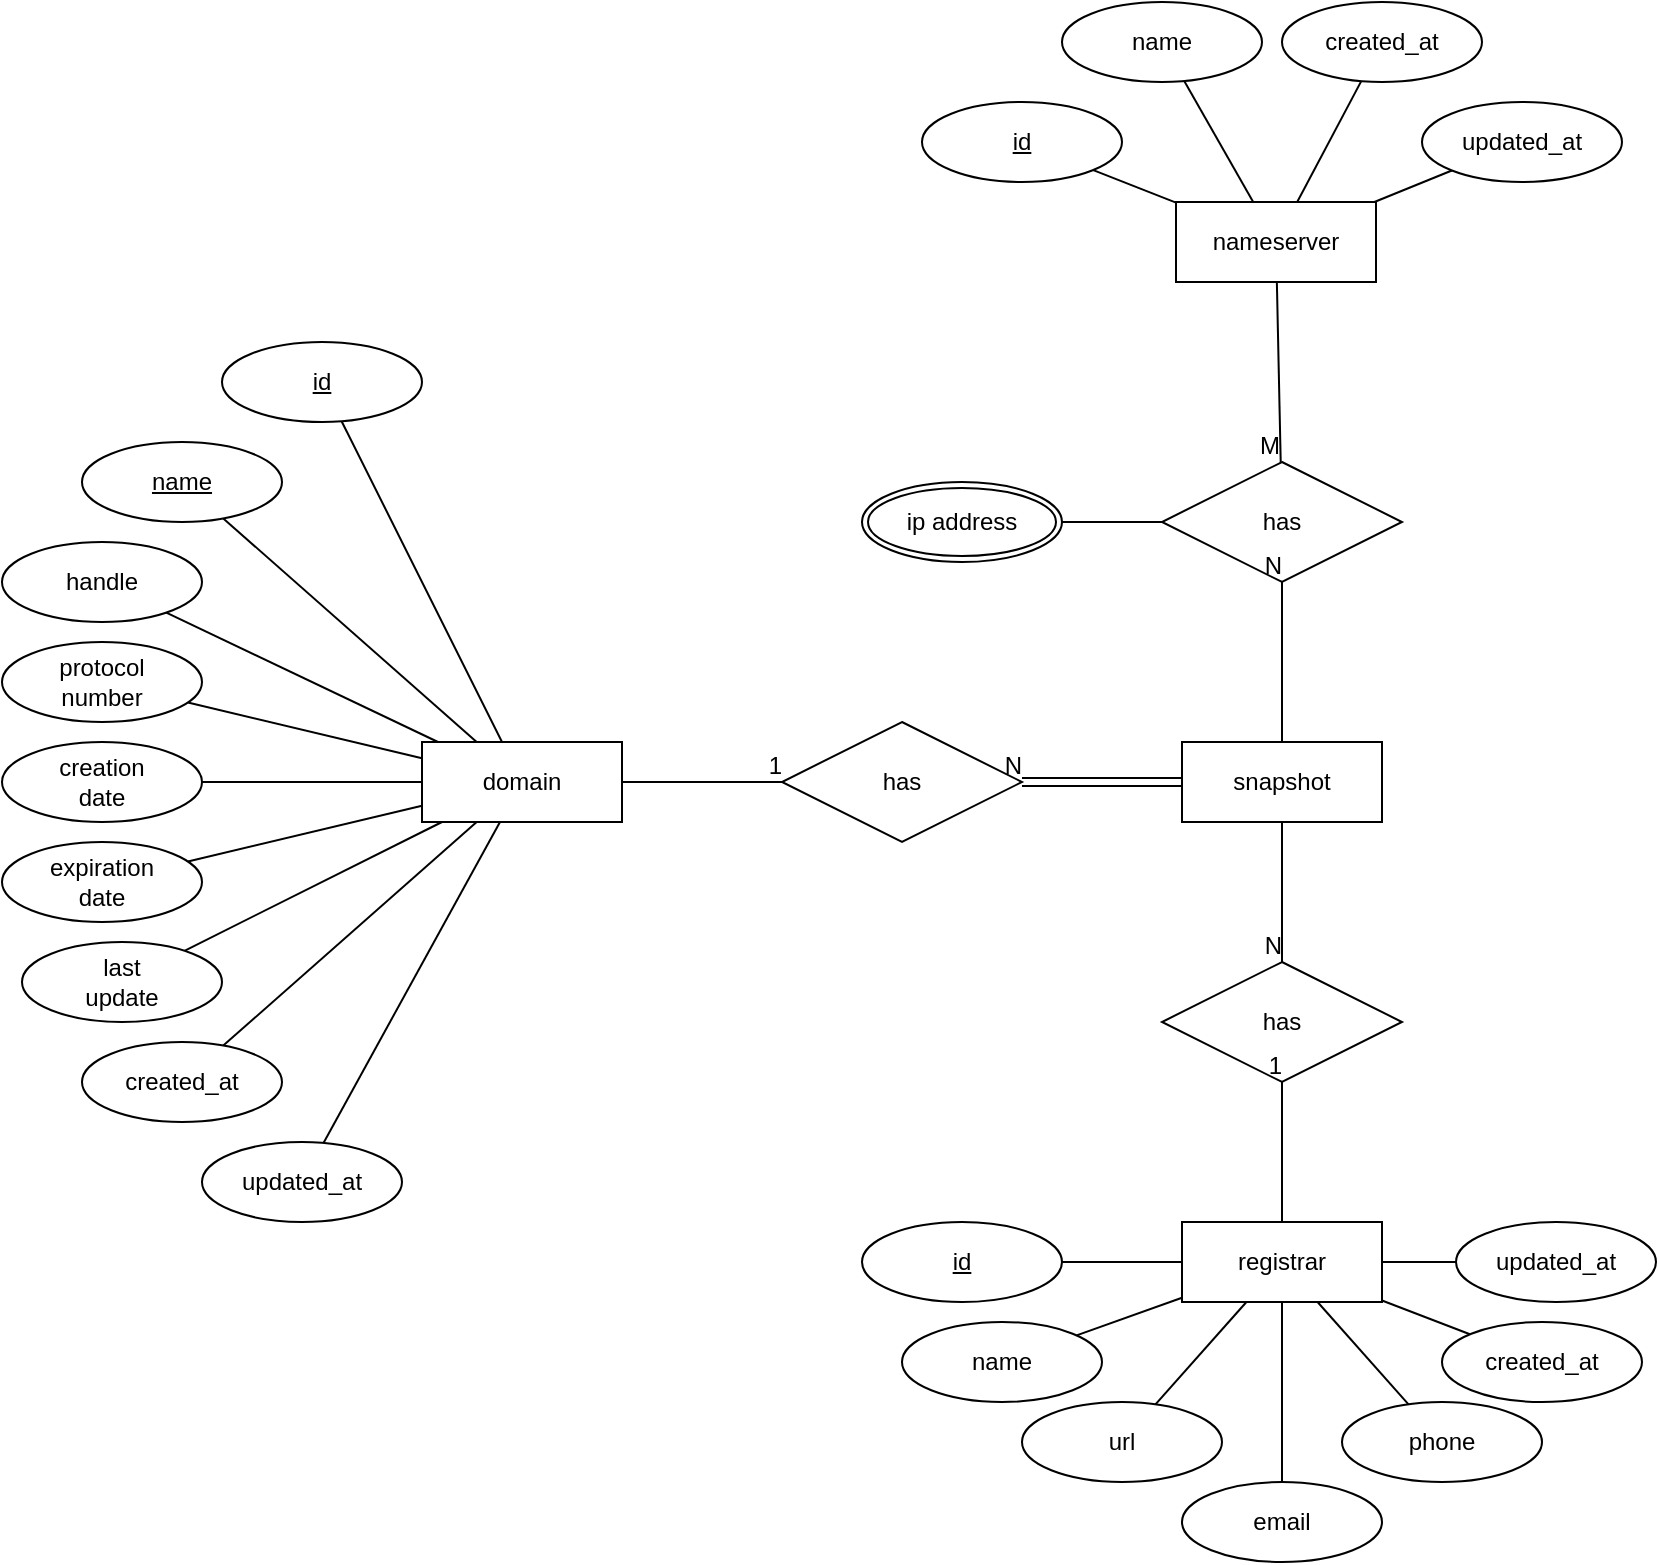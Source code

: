 <mxfile version="13.6.5">
    <diagram id="ZSAKdDLU09m8nj1zlMC5" name="Page-1">
        <mxGraphModel dx="1070" dy="920" grid="1" gridSize="10" guides="1" tooltips="1" connect="1" arrows="1" fold="1" page="1" pageScale="1" pageWidth="827" pageHeight="1169" math="0" shadow="0">
            <root>
                <mxCell id="0"/>
                <mxCell id="1" parent="0"/>
                <mxCell id="7" style="edgeStyle=none;rounded=0;orthogonalLoop=1;jettySize=auto;html=1;endArrow=none;endFill=0;" parent="1" source="2" target="5" edge="1">
                    <mxGeometry relative="1" as="geometry"/>
                </mxCell>
                <mxCell id="9" style="edgeStyle=none;rounded=0;orthogonalLoop=1;jettySize=auto;html=1;endArrow=none;endFill=0;" parent="1" source="2" target="8" edge="1">
                    <mxGeometry relative="1" as="geometry"/>
                </mxCell>
                <mxCell id="11" style="edgeStyle=none;rounded=0;orthogonalLoop=1;jettySize=auto;html=1;endArrow=none;endFill=0;" parent="1" source="2" target="10" edge="1">
                    <mxGeometry relative="1" as="geometry"/>
                </mxCell>
                <mxCell id="13" style="edgeStyle=none;rounded=0;orthogonalLoop=1;jettySize=auto;html=1;endArrow=none;endFill=0;" parent="1" source="2" target="12" edge="1">
                    <mxGeometry relative="1" as="geometry"/>
                </mxCell>
                <mxCell id="17" style="edgeStyle=none;rounded=0;orthogonalLoop=1;jettySize=auto;html=1;endArrow=none;endFill=0;" parent="1" source="2" target="15" edge="1">
                    <mxGeometry relative="1" as="geometry"/>
                </mxCell>
                <mxCell id="18" style="edgeStyle=none;rounded=0;orthogonalLoop=1;jettySize=auto;html=1;endArrow=none;endFill=0;" parent="1" source="2" target="14" edge="1">
                    <mxGeometry relative="1" as="geometry"/>
                </mxCell>
                <mxCell id="41" style="edgeStyle=none;rounded=0;orthogonalLoop=1;jettySize=auto;html=1;endArrow=none;endFill=0;" parent="1" source="2" target="40" edge="1">
                    <mxGeometry relative="1" as="geometry"/>
                </mxCell>
                <mxCell id="44" style="edgeStyle=none;rounded=0;orthogonalLoop=1;jettySize=auto;html=1;endArrow=none;endFill=0;" parent="1" source="2" target="42" edge="1">
                    <mxGeometry relative="1" as="geometry"/>
                </mxCell>
                <mxCell id="45" style="edgeStyle=none;rounded=0;orthogonalLoop=1;jettySize=auto;html=1;endArrow=none;endFill=0;" parent="1" source="2" target="43" edge="1">
                    <mxGeometry relative="1" as="geometry"/>
                </mxCell>
                <mxCell id="2" value="domain" style="whiteSpace=wrap;html=1;align=center;" parent="1" vertex="1">
                    <mxGeometry x="210" y="540" width="100" height="40" as="geometry"/>
                </mxCell>
                <mxCell id="68" style="edgeStyle=none;rounded=0;orthogonalLoop=1;jettySize=auto;html=1;endArrow=none;endFill=0;" parent="1" source="3" target="67" edge="1">
                    <mxGeometry relative="1" as="geometry"/>
                </mxCell>
                <mxCell id="71" style="edgeStyle=none;rounded=0;orthogonalLoop=1;jettySize=auto;html=1;endArrow=none;endFill=0;" parent="1" source="3" target="69" edge="1">
                    <mxGeometry relative="1" as="geometry"/>
                </mxCell>
                <mxCell id="74" style="edgeStyle=none;rounded=0;orthogonalLoop=1;jettySize=auto;html=1;endArrow=none;endFill=0;" parent="1" source="3" target="70" edge="1">
                    <mxGeometry relative="1" as="geometry"/>
                </mxCell>
                <mxCell id="77" style="edgeStyle=none;rounded=0;orthogonalLoop=1;jettySize=auto;html=1;endArrow=none;endFill=0;" parent="1" source="3" target="75" edge="1">
                    <mxGeometry relative="1" as="geometry"/>
                </mxCell>
                <mxCell id="78" style="edgeStyle=none;rounded=0;orthogonalLoop=1;jettySize=auto;html=1;endArrow=none;endFill=0;" parent="1" source="3" target="76" edge="1">
                    <mxGeometry relative="1" as="geometry"/>
                </mxCell>
                <mxCell id="81" style="edgeStyle=none;rounded=0;orthogonalLoop=1;jettySize=auto;html=1;endArrow=none;endFill=0;" parent="1" source="3" target="79" edge="1">
                    <mxGeometry relative="1" as="geometry"/>
                </mxCell>
                <mxCell id="82" style="edgeStyle=none;rounded=0;orthogonalLoop=1;jettySize=auto;html=1;endArrow=none;endFill=0;" parent="1" source="3" target="80" edge="1">
                    <mxGeometry relative="1" as="geometry"/>
                </mxCell>
                <mxCell id="3" value="registrar" style="whiteSpace=wrap;html=1;align=center;" parent="1" vertex="1">
                    <mxGeometry x="590" y="780" width="100" height="40" as="geometry"/>
                </mxCell>
                <mxCell id="87" style="edgeStyle=none;rounded=0;orthogonalLoop=1;jettySize=auto;html=1;endArrow=none;endFill=0;" parent="1" source="4" target="84" edge="1">
                    <mxGeometry relative="1" as="geometry"/>
                </mxCell>
                <mxCell id="88" style="edgeStyle=none;rounded=0;orthogonalLoop=1;jettySize=auto;html=1;endArrow=none;endFill=0;" parent="1" source="4" target="83" edge="1">
                    <mxGeometry relative="1" as="geometry"/>
                </mxCell>
                <mxCell id="89" style="edgeStyle=none;rounded=0;orthogonalLoop=1;jettySize=auto;html=1;endArrow=none;endFill=0;" parent="1" source="4" target="85" edge="1">
                    <mxGeometry relative="1" as="geometry"/>
                </mxCell>
                <mxCell id="90" style="edgeStyle=none;rounded=0;orthogonalLoop=1;jettySize=auto;html=1;endArrow=none;endFill=0;" parent="1" source="4" target="86" edge="1">
                    <mxGeometry relative="1" as="geometry"/>
                </mxCell>
                <mxCell id="4" value="nameserver" style="whiteSpace=wrap;html=1;align=center;" parent="1" vertex="1">
                    <mxGeometry x="587" y="270" width="100" height="40" as="geometry"/>
                </mxCell>
                <mxCell id="5" value="id" style="ellipse;whiteSpace=wrap;html=1;align=center;fontStyle=4;" parent="1" vertex="1">
                    <mxGeometry x="110" y="340" width="100" height="40" as="geometry"/>
                </mxCell>
                <mxCell id="8" value="name" style="ellipse;whiteSpace=wrap;html=1;align=center;fontStyle=4;" parent="1" vertex="1">
                    <mxGeometry x="40" y="390" width="100" height="40" as="geometry"/>
                </mxCell>
                <mxCell id="10" value="handle" style="ellipse;whiteSpace=wrap;html=1;align=center;" parent="1" vertex="1">
                    <mxGeometry y="440" width="100" height="40" as="geometry"/>
                </mxCell>
                <mxCell id="12" value="protocol&lt;br&gt;number" style="ellipse;whiteSpace=wrap;html=1;align=center;" parent="1" vertex="1">
                    <mxGeometry y="490" width="100" height="40" as="geometry"/>
                </mxCell>
                <mxCell id="14" value="creation&lt;br&gt;date" style="ellipse;whiteSpace=wrap;html=1;align=center;" parent="1" vertex="1">
                    <mxGeometry y="540" width="100" height="40" as="geometry"/>
                </mxCell>
                <mxCell id="15" value="expiration&lt;br&gt;date" style="ellipse;whiteSpace=wrap;html=1;align=center;" parent="1" vertex="1">
                    <mxGeometry y="590" width="100" height="40" as="geometry"/>
                </mxCell>
                <mxCell id="40" value="last&lt;br&gt;update" style="ellipse;whiteSpace=wrap;html=1;align=center;" parent="1" vertex="1">
                    <mxGeometry x="10" y="640" width="100" height="40" as="geometry"/>
                </mxCell>
                <mxCell id="42" value="created_at" style="ellipse;whiteSpace=wrap;html=1;align=center;" parent="1" vertex="1">
                    <mxGeometry x="40" y="690" width="100" height="40" as="geometry"/>
                </mxCell>
                <mxCell id="43" value="updated_at" style="ellipse;whiteSpace=wrap;html=1;align=center;" parent="1" vertex="1">
                    <mxGeometry x="100" y="740" width="100" height="40" as="geometry"/>
                </mxCell>
                <mxCell id="46" value="snapshot" style="whiteSpace=wrap;html=1;align=center;" parent="1" vertex="1">
                    <mxGeometry x="590" y="540" width="100" height="40" as="geometry"/>
                </mxCell>
                <mxCell id="47" value="has" style="shape=rhombus;perimeter=rhombusPerimeter;whiteSpace=wrap;html=1;align=center;" parent="1" vertex="1">
                    <mxGeometry x="390" y="530" width="120" height="60" as="geometry"/>
                </mxCell>
                <mxCell id="61" value="has" style="shape=rhombus;perimeter=rhombusPerimeter;whiteSpace=wrap;html=1;align=center;" parent="1" vertex="1">
                    <mxGeometry x="580" y="650" width="120" height="60" as="geometry"/>
                </mxCell>
                <mxCell id="67" value="id" style="ellipse;whiteSpace=wrap;html=1;align=center;fontStyle=4;" parent="1" vertex="1">
                    <mxGeometry x="430" y="780" width="100" height="40" as="geometry"/>
                </mxCell>
                <mxCell id="69" value="name" style="ellipse;whiteSpace=wrap;html=1;align=center;" parent="1" vertex="1">
                    <mxGeometry x="450" y="830" width="100" height="40" as="geometry"/>
                </mxCell>
                <mxCell id="70" value="url" style="ellipse;whiteSpace=wrap;html=1;align=center;" parent="1" vertex="1">
                    <mxGeometry x="510" y="870" width="100" height="40" as="geometry"/>
                </mxCell>
                <mxCell id="75" value="email" style="ellipse;whiteSpace=wrap;html=1;align=center;" parent="1" vertex="1">
                    <mxGeometry x="590" y="910" width="100" height="40" as="geometry"/>
                </mxCell>
                <mxCell id="76" value="phone" style="ellipse;whiteSpace=wrap;html=1;align=center;" parent="1" vertex="1">
                    <mxGeometry x="670" y="870" width="100" height="40" as="geometry"/>
                </mxCell>
                <mxCell id="79" value="created_at" style="ellipse;whiteSpace=wrap;html=1;align=center;" parent="1" vertex="1">
                    <mxGeometry x="720" y="830" width="100" height="40" as="geometry"/>
                </mxCell>
                <mxCell id="80" value="updated_at" style="ellipse;whiteSpace=wrap;html=1;align=center;" parent="1" vertex="1">
                    <mxGeometry x="727" y="780" width="100" height="40" as="geometry"/>
                </mxCell>
                <mxCell id="83" value="name" style="ellipse;whiteSpace=wrap;html=1;align=center;" parent="1" vertex="1">
                    <mxGeometry x="530" y="170" width="100" height="40" as="geometry"/>
                </mxCell>
                <mxCell id="84" value="id" style="ellipse;whiteSpace=wrap;html=1;align=center;fontStyle=4;" parent="1" vertex="1">
                    <mxGeometry x="460" y="220" width="100" height="40" as="geometry"/>
                </mxCell>
                <mxCell id="85" value="created_at" style="ellipse;whiteSpace=wrap;html=1;align=center;" parent="1" vertex="1">
                    <mxGeometry x="640" y="170" width="100" height="40" as="geometry"/>
                </mxCell>
                <mxCell id="86" value="updated_at" style="ellipse;whiteSpace=wrap;html=1;align=center;" parent="1" vertex="1">
                    <mxGeometry x="710" y="220" width="100" height="40" as="geometry"/>
                </mxCell>
                <mxCell id="91" value="has" style="shape=rhombus;perimeter=rhombusPerimeter;whiteSpace=wrap;html=1;align=center;" parent="1" vertex="1">
                    <mxGeometry x="580" y="400" width="120" height="60" as="geometry"/>
                </mxCell>
                <mxCell id="113" style="edgeStyle=none;rounded=0;orthogonalLoop=1;jettySize=auto;html=1;endArrow=none;endFill=0;" edge="1" parent="1" source="97" target="91">
                    <mxGeometry relative="1" as="geometry"/>
                </mxCell>
                <mxCell id="97" value="ip address" style="ellipse;shape=doubleEllipse;margin=3;whiteSpace=wrap;html=1;align=center;" parent="1" vertex="1">
                    <mxGeometry x="430" y="410" width="100" height="40" as="geometry"/>
                </mxCell>
                <mxCell id="100" value="" style="shape=link;html=1;rounded=0;" parent="1" source="46" target="47" edge="1">
                    <mxGeometry relative="1" as="geometry">
                        <mxPoint x="630" y="620" as="sourcePoint"/>
                        <mxPoint x="470" y="620" as="targetPoint"/>
                    </mxGeometry>
                </mxCell>
                <mxCell id="101" value="N" style="resizable=0;html=1;align=right;verticalAlign=bottom;" parent="100" connectable="0" vertex="1">
                    <mxGeometry x="1" relative="1" as="geometry"/>
                </mxCell>
                <mxCell id="102" value="" style="endArrow=none;html=1;rounded=0;" parent="1" source="2" target="47" edge="1">
                    <mxGeometry relative="1" as="geometry">
                        <mxPoint x="310" y="620" as="sourcePoint"/>
                        <mxPoint x="470" y="620" as="targetPoint"/>
                    </mxGeometry>
                </mxCell>
                <mxCell id="103" value="1" style="resizable=0;html=1;align=right;verticalAlign=bottom;" parent="102" connectable="0" vertex="1">
                    <mxGeometry x="1" relative="1" as="geometry"/>
                </mxCell>
                <mxCell id="104" value="" style="endArrow=none;html=1;rounded=0;" parent="1" source="46" target="61" edge="1">
                    <mxGeometry relative="1" as="geometry">
                        <mxPoint x="530" y="620" as="sourcePoint"/>
                        <mxPoint x="690" y="620" as="targetPoint"/>
                    </mxGeometry>
                </mxCell>
                <mxCell id="105" value="N" style="resizable=0;html=1;align=right;verticalAlign=bottom;" parent="104" connectable="0" vertex="1">
                    <mxGeometry x="1" relative="1" as="geometry"/>
                </mxCell>
                <mxCell id="106" value="" style="endArrow=none;html=1;rounded=0;" parent="1" source="3" target="61" edge="1">
                    <mxGeometry relative="1" as="geometry">
                        <mxPoint x="510" y="730" as="sourcePoint"/>
                        <mxPoint x="670" y="730" as="targetPoint"/>
                    </mxGeometry>
                </mxCell>
                <mxCell id="107" value="1" style="resizable=0;html=1;align=right;verticalAlign=bottom;" parent="106" connectable="0" vertex="1">
                    <mxGeometry x="1" relative="1" as="geometry"/>
                </mxCell>
                <mxCell id="108" value="" style="endArrow=none;html=1;rounded=0;" parent="1" source="46" target="91" edge="1">
                    <mxGeometry relative="1" as="geometry">
                        <mxPoint x="490" y="470" as="sourcePoint"/>
                        <mxPoint x="650" y="470" as="targetPoint"/>
                    </mxGeometry>
                </mxCell>
                <mxCell id="109" value="N" style="resizable=0;html=1;align=right;verticalAlign=bottom;" parent="108" connectable="0" vertex="1">
                    <mxGeometry x="1" relative="1" as="geometry"/>
                </mxCell>
                <mxCell id="110" value="" style="endArrow=none;html=1;rounded=0;" parent="1" source="4" target="91" edge="1">
                    <mxGeometry relative="1" as="geometry">
                        <mxPoint x="500" y="350" as="sourcePoint"/>
                        <mxPoint x="660" y="350" as="targetPoint"/>
                    </mxGeometry>
                </mxCell>
                <mxCell id="111" value="M" style="resizable=0;html=1;align=right;verticalAlign=bottom;" parent="110" connectable="0" vertex="1">
                    <mxGeometry x="1" relative="1" as="geometry"/>
                </mxCell>
            </root>
        </mxGraphModel>
    </diagram>
</mxfile>
